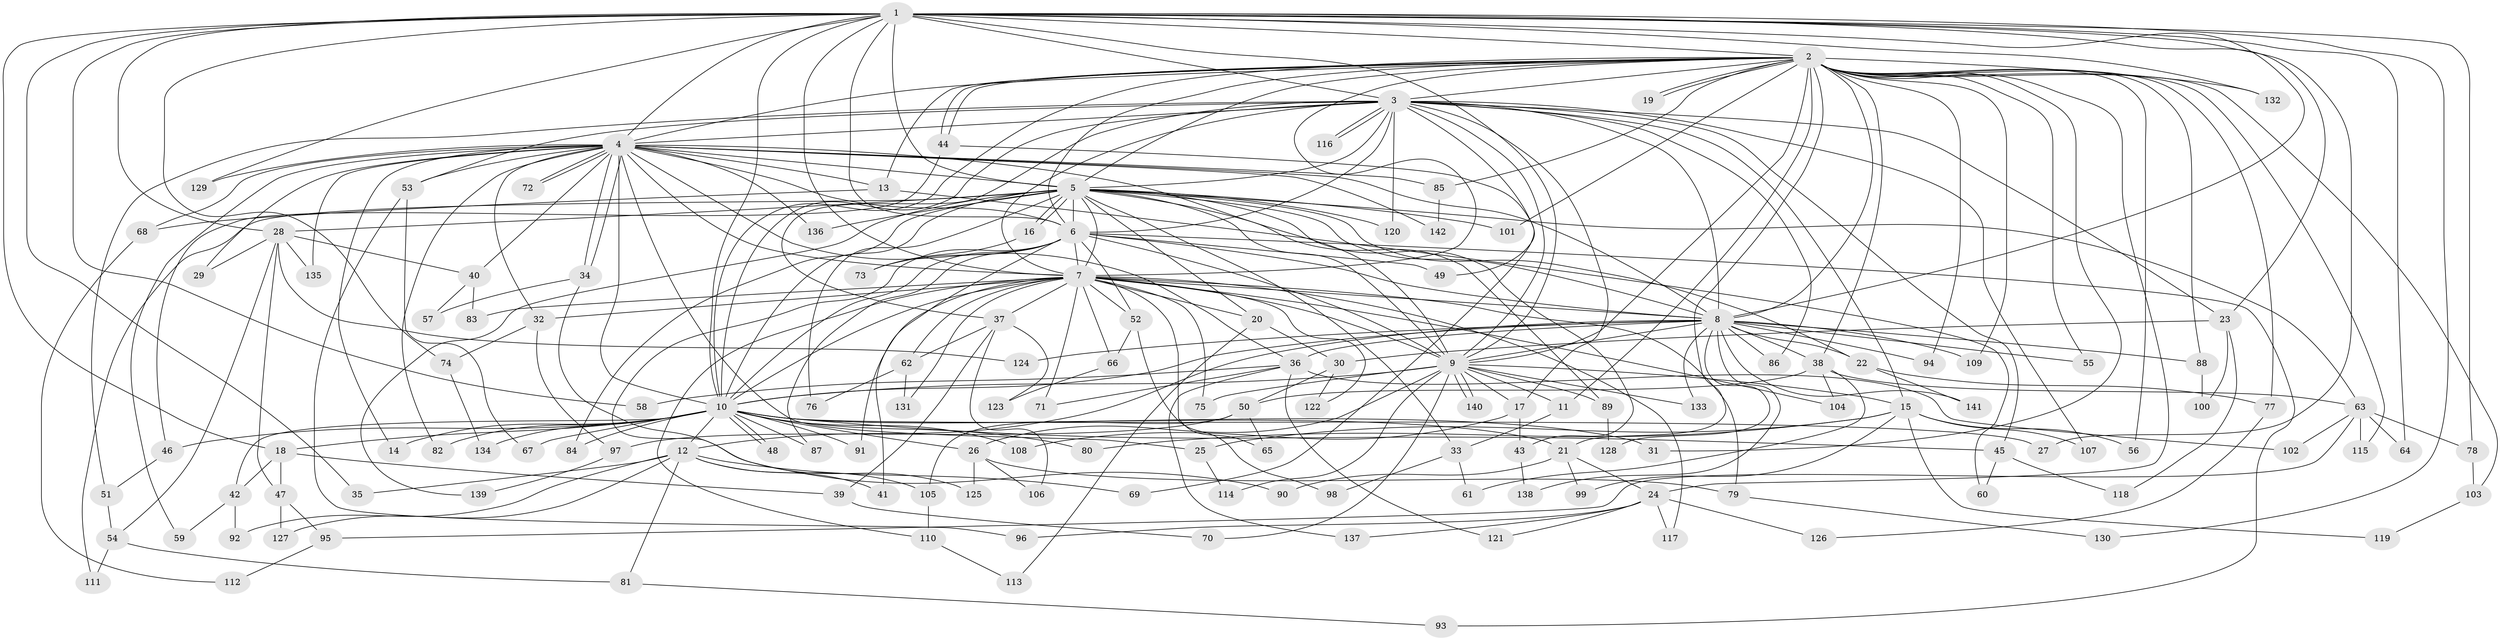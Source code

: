 // coarse degree distribution, {21: 0.009345794392523364, 28: 0.009345794392523364, 20: 0.018691588785046728, 25: 0.009345794392523364, 23: 0.009345794392523364, 15: 0.009345794392523364, 26: 0.009345794392523364, 36: 0.009345794392523364, 5: 0.028037383177570093, 9: 0.018691588785046728, 4: 0.102803738317757, 2: 0.514018691588785, 7: 0.028037383177570093, 3: 0.17757009345794392, 6: 0.028037383177570093, 1: 0.009345794392523364, 8: 0.009345794392523364}
// Generated by graph-tools (version 1.1) at 2025/23/03/03/25 07:23:47]
// undirected, 142 vertices, 309 edges
graph export_dot {
graph [start="1"]
  node [color=gray90,style=filled];
  1;
  2;
  3;
  4;
  5;
  6;
  7;
  8;
  9;
  10;
  11;
  12;
  13;
  14;
  15;
  16;
  17;
  18;
  19;
  20;
  21;
  22;
  23;
  24;
  25;
  26;
  27;
  28;
  29;
  30;
  31;
  32;
  33;
  34;
  35;
  36;
  37;
  38;
  39;
  40;
  41;
  42;
  43;
  44;
  45;
  46;
  47;
  48;
  49;
  50;
  51;
  52;
  53;
  54;
  55;
  56;
  57;
  58;
  59;
  60;
  61;
  62;
  63;
  64;
  65;
  66;
  67;
  68;
  69;
  70;
  71;
  72;
  73;
  74;
  75;
  76;
  77;
  78;
  79;
  80;
  81;
  82;
  83;
  84;
  85;
  86;
  87;
  88;
  89;
  90;
  91;
  92;
  93;
  94;
  95;
  96;
  97;
  98;
  99;
  100;
  101;
  102;
  103;
  104;
  105;
  106;
  107;
  108;
  109;
  110;
  111;
  112;
  113;
  114;
  115;
  116;
  117;
  118;
  119;
  120;
  121;
  122;
  123;
  124;
  125;
  126;
  127;
  128;
  129;
  130;
  131;
  132;
  133;
  134;
  135;
  136;
  137;
  138;
  139;
  140;
  141;
  142;
  1 -- 2;
  1 -- 3;
  1 -- 4;
  1 -- 5;
  1 -- 6;
  1 -- 7;
  1 -- 8;
  1 -- 9;
  1 -- 10;
  1 -- 18;
  1 -- 23;
  1 -- 27;
  1 -- 28;
  1 -- 35;
  1 -- 58;
  1 -- 64;
  1 -- 74;
  1 -- 78;
  1 -- 129;
  1 -- 130;
  1 -- 132;
  2 -- 3;
  2 -- 4;
  2 -- 5;
  2 -- 6;
  2 -- 7;
  2 -- 8;
  2 -- 9;
  2 -- 10;
  2 -- 11;
  2 -- 13;
  2 -- 19;
  2 -- 19;
  2 -- 21;
  2 -- 24;
  2 -- 31;
  2 -- 38;
  2 -- 44;
  2 -- 44;
  2 -- 55;
  2 -- 56;
  2 -- 77;
  2 -- 85;
  2 -- 88;
  2 -- 94;
  2 -- 101;
  2 -- 103;
  2 -- 109;
  2 -- 115;
  2 -- 132;
  3 -- 4;
  3 -- 5;
  3 -- 6;
  3 -- 7;
  3 -- 8;
  3 -- 9;
  3 -- 10;
  3 -- 15;
  3 -- 17;
  3 -- 23;
  3 -- 37;
  3 -- 45;
  3 -- 49;
  3 -- 51;
  3 -- 53;
  3 -- 86;
  3 -- 107;
  3 -- 116;
  3 -- 116;
  3 -- 120;
  4 -- 5;
  4 -- 6;
  4 -- 7;
  4 -- 8;
  4 -- 9;
  4 -- 10;
  4 -- 13;
  4 -- 14;
  4 -- 25;
  4 -- 29;
  4 -- 32;
  4 -- 34;
  4 -- 34;
  4 -- 36;
  4 -- 40;
  4 -- 53;
  4 -- 59;
  4 -- 68;
  4 -- 72;
  4 -- 72;
  4 -- 82;
  4 -- 85;
  4 -- 129;
  4 -- 135;
  4 -- 136;
  4 -- 142;
  5 -- 6;
  5 -- 7;
  5 -- 8;
  5 -- 9;
  5 -- 10;
  5 -- 16;
  5 -- 16;
  5 -- 20;
  5 -- 22;
  5 -- 28;
  5 -- 33;
  5 -- 43;
  5 -- 63;
  5 -- 76;
  5 -- 84;
  5 -- 89;
  5 -- 101;
  5 -- 111;
  5 -- 120;
  5 -- 136;
  5 -- 139;
  6 -- 7;
  6 -- 8;
  6 -- 9;
  6 -- 10;
  6 -- 41;
  6 -- 49;
  6 -- 52;
  6 -- 73;
  6 -- 87;
  6 -- 93;
  6 -- 125;
  7 -- 8;
  7 -- 9;
  7 -- 10;
  7 -- 20;
  7 -- 32;
  7 -- 37;
  7 -- 52;
  7 -- 62;
  7 -- 65;
  7 -- 66;
  7 -- 71;
  7 -- 75;
  7 -- 79;
  7 -- 83;
  7 -- 91;
  7 -- 104;
  7 -- 110;
  7 -- 117;
  7 -- 122;
  7 -- 131;
  8 -- 9;
  8 -- 10;
  8 -- 12;
  8 -- 22;
  8 -- 36;
  8 -- 38;
  8 -- 55;
  8 -- 86;
  8 -- 88;
  8 -- 94;
  8 -- 109;
  8 -- 124;
  8 -- 128;
  8 -- 133;
  8 -- 138;
  8 -- 141;
  9 -- 10;
  9 -- 11;
  9 -- 15;
  9 -- 17;
  9 -- 26;
  9 -- 70;
  9 -- 75;
  9 -- 89;
  9 -- 114;
  9 -- 133;
  9 -- 140;
  9 -- 140;
  10 -- 12;
  10 -- 14;
  10 -- 18;
  10 -- 21;
  10 -- 26;
  10 -- 27;
  10 -- 31;
  10 -- 42;
  10 -- 45;
  10 -- 46;
  10 -- 48;
  10 -- 48;
  10 -- 67;
  10 -- 80;
  10 -- 82;
  10 -- 84;
  10 -- 87;
  10 -- 91;
  10 -- 108;
  10 -- 134;
  11 -- 33;
  12 -- 35;
  12 -- 41;
  12 -- 69;
  12 -- 81;
  12 -- 92;
  12 -- 105;
  12 -- 127;
  13 -- 60;
  13 -- 68;
  15 -- 25;
  15 -- 56;
  15 -- 80;
  15 -- 99;
  15 -- 107;
  15 -- 119;
  16 -- 73;
  17 -- 43;
  17 -- 108;
  18 -- 39;
  18 -- 42;
  18 -- 47;
  20 -- 30;
  20 -- 113;
  21 -- 24;
  21 -- 90;
  21 -- 99;
  22 -- 77;
  22 -- 141;
  23 -- 30;
  23 -- 100;
  23 -- 118;
  24 -- 96;
  24 -- 117;
  24 -- 121;
  24 -- 126;
  24 -- 137;
  25 -- 114;
  26 -- 79;
  26 -- 106;
  26 -- 125;
  28 -- 29;
  28 -- 40;
  28 -- 47;
  28 -- 54;
  28 -- 124;
  28 -- 135;
  30 -- 50;
  30 -- 122;
  32 -- 74;
  32 -- 97;
  33 -- 61;
  33 -- 98;
  34 -- 57;
  34 -- 90;
  36 -- 58;
  36 -- 71;
  36 -- 102;
  36 -- 121;
  36 -- 137;
  37 -- 39;
  37 -- 62;
  37 -- 106;
  37 -- 123;
  38 -- 50;
  38 -- 61;
  38 -- 63;
  38 -- 104;
  39 -- 70;
  40 -- 57;
  40 -- 83;
  42 -- 59;
  42 -- 92;
  43 -- 138;
  44 -- 46;
  44 -- 69;
  45 -- 60;
  45 -- 118;
  46 -- 51;
  47 -- 95;
  47 -- 127;
  50 -- 65;
  50 -- 97;
  50 -- 105;
  51 -- 54;
  52 -- 66;
  52 -- 98;
  53 -- 67;
  53 -- 96;
  54 -- 81;
  54 -- 111;
  62 -- 76;
  62 -- 131;
  63 -- 64;
  63 -- 78;
  63 -- 95;
  63 -- 102;
  63 -- 115;
  66 -- 123;
  68 -- 112;
  74 -- 134;
  77 -- 126;
  78 -- 103;
  79 -- 130;
  81 -- 93;
  85 -- 142;
  88 -- 100;
  89 -- 128;
  95 -- 112;
  97 -- 139;
  103 -- 119;
  105 -- 110;
  110 -- 113;
}
